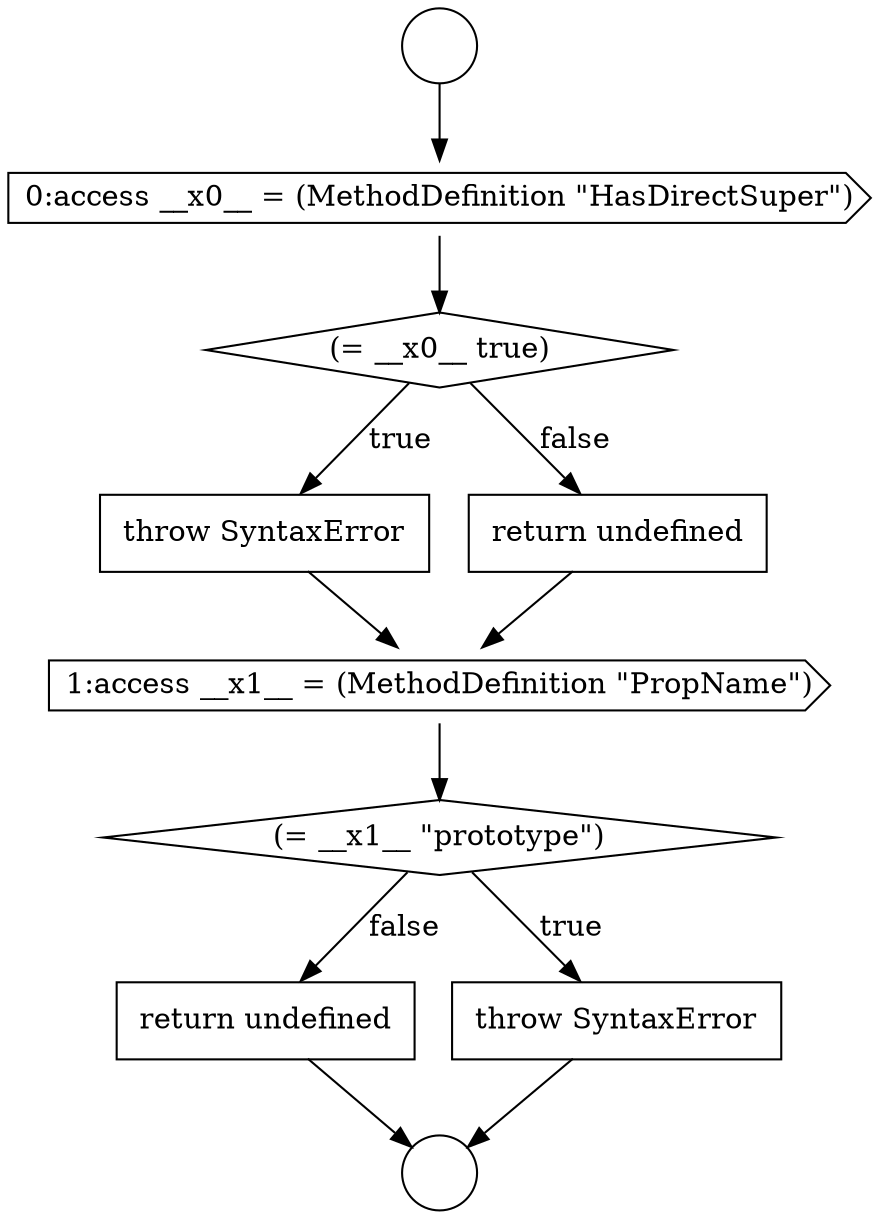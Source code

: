 digraph {
  node17779 [shape=cds, label=<<font color="black">0:access __x0__ = (MethodDefinition &quot;HasDirectSuper&quot;)</font>> color="black" fillcolor="white" style=filled]
  node17783 [shape=cds, label=<<font color="black">1:access __x1__ = (MethodDefinition &quot;PropName&quot;)</font>> color="black" fillcolor="white" style=filled]
  node17780 [shape=diamond, label=<<font color="black">(= __x0__ true)</font>> color="black" fillcolor="white" style=filled]
  node17784 [shape=diamond, label=<<font color="black">(= __x1__ &quot;prototype&quot;)</font>> color="black" fillcolor="white" style=filled]
  node17786 [shape=none, margin=0, label=<<font color="black">
    <table border="0" cellborder="1" cellspacing="0" cellpadding="10">
      <tr><td align="left">return undefined</td></tr>
    </table>
  </font>> color="black" fillcolor="white" style=filled]
  node17781 [shape=none, margin=0, label=<<font color="black">
    <table border="0" cellborder="1" cellspacing="0" cellpadding="10">
      <tr><td align="left">throw SyntaxError</td></tr>
    </table>
  </font>> color="black" fillcolor="white" style=filled]
  node17777 [shape=circle label=" " color="black" fillcolor="white" style=filled]
  node17778 [shape=circle label=" " color="black" fillcolor="white" style=filled]
  node17785 [shape=none, margin=0, label=<<font color="black">
    <table border="0" cellborder="1" cellspacing="0" cellpadding="10">
      <tr><td align="left">throw SyntaxError</td></tr>
    </table>
  </font>> color="black" fillcolor="white" style=filled]
  node17782 [shape=none, margin=0, label=<<font color="black">
    <table border="0" cellborder="1" cellspacing="0" cellpadding="10">
      <tr><td align="left">return undefined</td></tr>
    </table>
  </font>> color="black" fillcolor="white" style=filled]
  node17784 -> node17785 [label=<<font color="black">true</font>> color="black"]
  node17784 -> node17786 [label=<<font color="black">false</font>> color="black"]
  node17783 -> node17784 [ color="black"]
  node17786 -> node17778 [ color="black"]
  node17781 -> node17783 [ color="black"]
  node17780 -> node17781 [label=<<font color="black">true</font>> color="black"]
  node17780 -> node17782 [label=<<font color="black">false</font>> color="black"]
  node17777 -> node17779 [ color="black"]
  node17785 -> node17778 [ color="black"]
  node17779 -> node17780 [ color="black"]
  node17782 -> node17783 [ color="black"]
}
